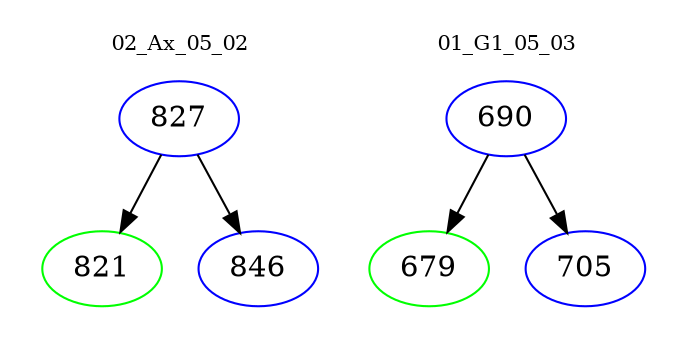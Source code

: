 digraph{
subgraph cluster_0 {
color = white
label = "02_Ax_05_02";
fontsize=10;
T0_827 [label="827", color="blue"]
T0_827 -> T0_821 [color="black"]
T0_821 [label="821", color="green"]
T0_827 -> T0_846 [color="black"]
T0_846 [label="846", color="blue"]
}
subgraph cluster_1 {
color = white
label = "01_G1_05_03";
fontsize=10;
T1_690 [label="690", color="blue"]
T1_690 -> T1_679 [color="black"]
T1_679 [label="679", color="green"]
T1_690 -> T1_705 [color="black"]
T1_705 [label="705", color="blue"]
}
}
